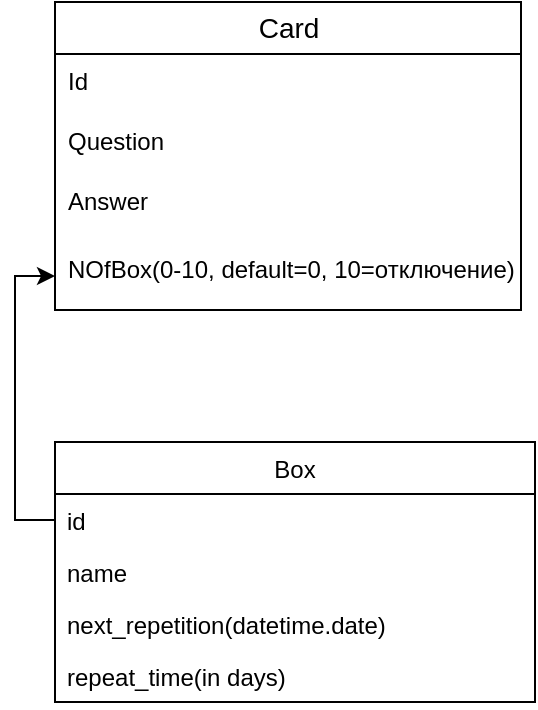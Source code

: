 <mxfile>
    <diagram id="HyV8XjtDRZ2jP9U8q9Oj" name="DbPage">
        <mxGraphModel dx="740" dy="450" grid="1" gridSize="10" guides="1" tooltips="1" connect="1" arrows="1" fold="1" page="1" pageScale="1" pageWidth="827" pageHeight="1169" math="0" shadow="0">
            <root>
                <mxCell id="0"/>
                <mxCell id="1" parent="0"/>
                <mxCell id="Mu4BiRMCGkyx2JXSXJ-Y-36" value="Card" style="swimlane;fontStyle=0;childLayout=stackLayout;horizontal=1;startSize=26;horizontalStack=0;resizeParent=1;resizeParentMax=0;resizeLast=0;collapsible=1;marginBottom=0;align=center;fontSize=14;html=1;rounded=0;flipV=0;fillColor=none;shadow=0;" parent="1" vertex="1">
                    <mxGeometry x="303.5" y="10" width="233" height="154" as="geometry">
                        <mxRectangle x="334" y="10" width="60" height="26" as="alternateBounds"/>
                    </mxGeometry>
                </mxCell>
                <mxCell id="Mu4BiRMCGkyx2JXSXJ-Y-37" value="Id" style="text;strokeColor=none;fillColor=none;spacingLeft=4;spacingRight=4;overflow=hidden;rotatable=0;points=[[0,0.5],[1,0.5]];portConstraint=eastwest;fontSize=12;align=left;html=1;rounded=0;flipV=0;shadow=0;" parent="Mu4BiRMCGkyx2JXSXJ-Y-36" vertex="1">
                    <mxGeometry y="26" width="233" height="30" as="geometry"/>
                </mxCell>
                <mxCell id="Mu4BiRMCGkyx2JXSXJ-Y-38" value="Question" style="text;strokeColor=none;fillColor=none;spacingLeft=4;spacingRight=4;overflow=hidden;rotatable=0;points=[[0,0.5],[1,0.5]];portConstraint=eastwest;fontSize=12;align=left;html=1;rounded=0;flipV=0;shadow=0;" parent="Mu4BiRMCGkyx2JXSXJ-Y-36" vertex="1">
                    <mxGeometry y="56" width="233" height="30" as="geometry"/>
                </mxCell>
                <mxCell id="Mu4BiRMCGkyx2JXSXJ-Y-39" value="Answer" style="text;strokeColor=none;fillColor=none;spacingLeft=4;spacingRight=4;overflow=hidden;rotatable=0;points=[[0,0.5],[1,0.5]];portConstraint=eastwest;fontSize=12;align=left;html=1;rounded=0;flipV=0;shadow=0;" parent="Mu4BiRMCGkyx2JXSXJ-Y-36" vertex="1">
                    <mxGeometry y="86" width="233" height="34" as="geometry"/>
                </mxCell>
                <mxCell id="13" value="NOfBox(0-10, default=0, 10=отключение)" style="text;strokeColor=none;fillColor=none;spacingLeft=4;spacingRight=4;overflow=hidden;rotatable=0;points=[[0,0.5],[1,0.5]];portConstraint=eastwest;fontSize=12;align=left;html=1;rounded=0;flipV=0;shadow=0;" parent="Mu4BiRMCGkyx2JXSXJ-Y-36" vertex="1">
                    <mxGeometry y="120" width="233" height="34" as="geometry"/>
                </mxCell>
                <mxCell id="14" value="Box" style="swimlane;fontStyle=0;childLayout=stackLayout;horizontal=1;startSize=26;horizontalStack=0;resizeParent=1;resizeParentMax=0;resizeLast=0;collapsible=1;marginBottom=0;" parent="1" vertex="1">
                    <mxGeometry x="303.5" y="230" width="240" height="130" as="geometry"/>
                </mxCell>
                <mxCell id="15" value="id&#10;" style="text;strokeColor=none;fillColor=none;align=left;verticalAlign=top;spacingLeft=4;spacingRight=4;overflow=hidden;rotatable=0;points=[[0,0.5],[1,0.5]];portConstraint=eastwest;" parent="14" vertex="1">
                    <mxGeometry y="26" width="240" height="26" as="geometry"/>
                </mxCell>
                <mxCell id="21" value="name&#10;" style="text;strokeColor=none;fillColor=none;align=left;verticalAlign=top;spacingLeft=4;spacingRight=4;overflow=hidden;rotatable=0;points=[[0,0.5],[1,0.5]];portConstraint=eastwest;" parent="14" vertex="1">
                    <mxGeometry y="52" width="240" height="26" as="geometry"/>
                </mxCell>
                <mxCell id="17" value="next_repetition(datetime.date)" style="text;strokeColor=none;fillColor=none;align=left;verticalAlign=top;spacingLeft=4;spacingRight=4;overflow=hidden;rotatable=0;points=[[0,0.5],[1,0.5]];portConstraint=eastwest;" parent="14" vertex="1">
                    <mxGeometry y="78" width="240" height="26" as="geometry"/>
                </mxCell>
                <mxCell id="19" value="repeat_time(in days)&#10;" style="text;strokeColor=none;fillColor=none;align=left;verticalAlign=top;spacingLeft=4;spacingRight=4;overflow=hidden;rotatable=0;points=[[0,0.5],[1,0.5]];portConstraint=eastwest;" parent="14" vertex="1">
                    <mxGeometry y="104" width="240" height="26" as="geometry"/>
                </mxCell>
                <mxCell id="20" style="edgeStyle=orthogonalEdgeStyle;rounded=0;orthogonalLoop=1;jettySize=auto;html=1;exitX=0;exitY=0.5;exitDx=0;exitDy=0;entryX=0;entryY=0.5;entryDx=0;entryDy=0;" parent="1" source="15" target="13" edge="1">
                    <mxGeometry relative="1" as="geometry"/>
                </mxCell>
            </root>
        </mxGraphModel>
    </diagram>
    <diagram id="Jle4tb1fGp4OmTULIMA9" name="UserSettings">
        <mxGraphModel dx="740" dy="450" grid="1" gridSize="10" guides="1" tooltips="1" connect="1" arrows="1" fold="1" page="1" pageScale="1" pageWidth="827" pageHeight="1169" math="0" shadow="0">
            <root>
                <mxCell id="B399QU5yFo54d3rUVr5F-0"/>
                <mxCell id="B399QU5yFo54d3rUVr5F-1" parent="B399QU5yFo54d3rUVr5F-0"/>
                <mxCell id="B399QU5yFo54d3rUVr5F-2" value="Файл settings.json" style="shape=note2;boundedLbl=1;whiteSpace=wrap;html=1;size=25;verticalAlign=top;align=center;" parent="B399QU5yFo54d3rUVr5F-1" vertex="1">
                    <mxGeometry x="270" y="10" width="250" height="110" as="geometry"/>
                </mxCell>
                <mxCell id="MO97jnFaKK2wIg6iPHgW-5" value="settings" style="swimlane;fontStyle=0;childLayout=stackLayout;horizontal=1;startSize=26;horizontalStack=0;resizeParent=1;resizeParentMax=0;resizeLast=0;collapsible=1;marginBottom=0;" parent="B399QU5yFo54d3rUVr5F-1" vertex="1">
                    <mxGeometry x="90" y="200" width="560" height="326" as="geometry"/>
                </mxCell>
                <mxCell id="MO97jnFaKK2wIg6iPHgW-16" value="* отмечены обязательные параметры" style="whiteSpace=wrap;html=1;shape=mxgraph.basic.document" parent="MO97jnFaKK2wIg6iPHgW-5" vertex="1">
                    <mxGeometry y="26" width="560" height="54" as="geometry"/>
                </mxCell>
                <mxCell id="MO97jnFaKK2wIg6iPHgW-15" value="Notification&#10;" style="swimlane;fontStyle=0;childLayout=stackLayout;horizontal=1;startSize=26;horizontalStack=0;resizeParent=1;resizeParentMax=0;resizeLast=0;collapsible=1;marginBottom=0;" parent="MO97jnFaKK2wIg6iPHgW-5" vertex="1">
                    <mxGeometry y="80" width="560" height="246" as="geometry"/>
                </mxCell>
                <mxCell id="MO97jnFaKK2wIg6iPHgW-17" value="Время для уведомлений. Задается при первом запуске программы" style="shape=note;whiteSpace=wrap;html=1;backgroundOutline=1;darkOpacity=0.05;" parent="MO97jnFaKK2wIg6iPHgW-15" vertex="1">
                    <mxGeometry y="26" width="560" height="60" as="geometry"/>
                </mxCell>
                <mxCell id="MO97jnFaKK2wIg6iPHgW-18" value="*time:{формат чч:мм-чч:мм}&lt;br&gt;&lt;br&gt;default: 00:00-24:00" style="text;html=1;align=left;verticalAlign=middle;resizable=0;points=[];autosize=1;strokeColor=none;" parent="MO97jnFaKK2wIg6iPHgW-15" vertex="1">
                    <mxGeometry y="86" width="560" height="50" as="geometry"/>
                </mxCell>
                <mxCell id="MO97jnFaKK2wIg6iPHgW-19" value="enabled: false - уведомления отключаются" style="shape=note2;boundedLbl=1;whiteSpace=wrap;html=1;size=25;verticalAlign=top;align=center;" parent="MO97jnFaKK2wIg6iPHgW-15" vertex="1">
                    <mxGeometry y="136" width="560" height="60" as="geometry"/>
                </mxCell>
                <mxCell id="MO97jnFaKK2wIg6iPHgW-20" value="*enabled: bool&lt;br&gt;&lt;br&gt;default: true" style="text;html=1;align=left;verticalAlign=middle;resizable=0;points=[];autosize=1;strokeColor=none;" parent="MO97jnFaKK2wIg6iPHgW-15" vertex="1">
                    <mxGeometry y="196" width="560" height="50" as="geometry"/>
                </mxCell>
            </root>
        </mxGraphModel>
    </diagram>
    <diagram id="srYDoscnhIJq7fZKzDKV" name="AppDesign">
        <mxGraphModel dx="740" dy="450" grid="1" gridSize="10" guides="1" tooltips="1" connect="1" arrows="1" fold="1" page="1" pageScale="1" pageWidth="827" pageHeight="1169" math="0" shadow="0">
            <root>
                <mxCell id="Mfi8ji9Vk9yyfX6pW6PB-0"/>
                <mxCell id="Mfi8ji9Vk9yyfX6pW6PB-1" parent="Mfi8ji9Vk9yyfX6pW6PB-0"/>
                <mxCell id="Mfi8ji9Vk9yyfX6pW6PB-7" value="Pages" style="swimlane;fontStyle=0;childLayout=stackLayout;horizontal=1;startSize=26;horizontalStack=0;resizeParent=1;resizeParentMax=0;resizeLast=0;collapsible=1;marginBottom=0;" parent="Mfi8ji9Vk9yyfX6pW6PB-1" vertex="1">
                    <mxGeometry x="250" y="130" width="380" height="180" as="geometry"/>
                </mxCell>
                <mxCell id="Mfi8ji9Vk9yyfX6pW6PB-8" value="Main page" style="text;strokeColor=none;fillColor=none;align=left;verticalAlign=top;spacingLeft=4;spacingRight=4;overflow=hidden;rotatable=0;points=[[0,0.5],[1,0.5]];portConstraint=eastwest;" parent="Mfi8ji9Vk9yyfX6pW6PB-7" vertex="1">
                    <mxGeometry y="26" width="380" height="26" as="geometry"/>
                </mxCell>
                <mxCell id="Mfi8ji9Vk9yyfX6pW6PB-9" value="Uset settings page" style="text;strokeColor=none;fillColor=none;align=left;verticalAlign=top;spacingLeft=4;spacingRight=4;overflow=hidden;rotatable=0;points=[[0,0.5],[1,0.5]];portConstraint=eastwest;" parent="Mfi8ji9Vk9yyfX6pW6PB-7" vertex="1">
                    <mxGeometry y="52" width="380" height="26" as="geometry"/>
                </mxCell>
                <mxCell id="Mfi8ji9Vk9yyfX6pW6PB-10" value="New card page" style="text;strokeColor=none;fillColor=none;align=left;verticalAlign=top;spacingLeft=4;spacingRight=4;overflow=hidden;rotatable=0;points=[[0,0.5],[1,0.5]];portConstraint=eastwest;" parent="Mfi8ji9Vk9yyfX6pW6PB-7" vertex="1">
                    <mxGeometry y="78" width="380" height="26" as="geometry"/>
                </mxCell>
                <mxCell id="Mfi8ji9Vk9yyfX6pW6PB-12" value="Edit card page" style="text;strokeColor=none;fillColor=none;align=left;verticalAlign=top;spacingLeft=4;spacingRight=4;overflow=hidden;rotatable=0;points=[[0,0.5],[1,0.5]];portConstraint=eastwest;" parent="Mfi8ji9Vk9yyfX6pW6PB-7" vertex="1">
                    <mxGeometry y="104" width="380" height="26" as="geometry"/>
                </mxCell>
                <mxCell id="Mfi8ji9Vk9yyfX6pW6PB-11" value="Hello page" style="text;strokeColor=none;fillColor=none;align=left;verticalAlign=top;spacingLeft=4;spacingRight=4;overflow=hidden;rotatable=0;points=[[0,0.5],[1,0.5]];portConstraint=eastwest;" parent="Mfi8ji9Vk9yyfX6pW6PB-7" vertex="1">
                    <mxGeometry y="130" width="380" height="50" as="geometry"/>
                </mxCell>
            </root>
        </mxGraphModel>
    </diagram>
</mxfile>
